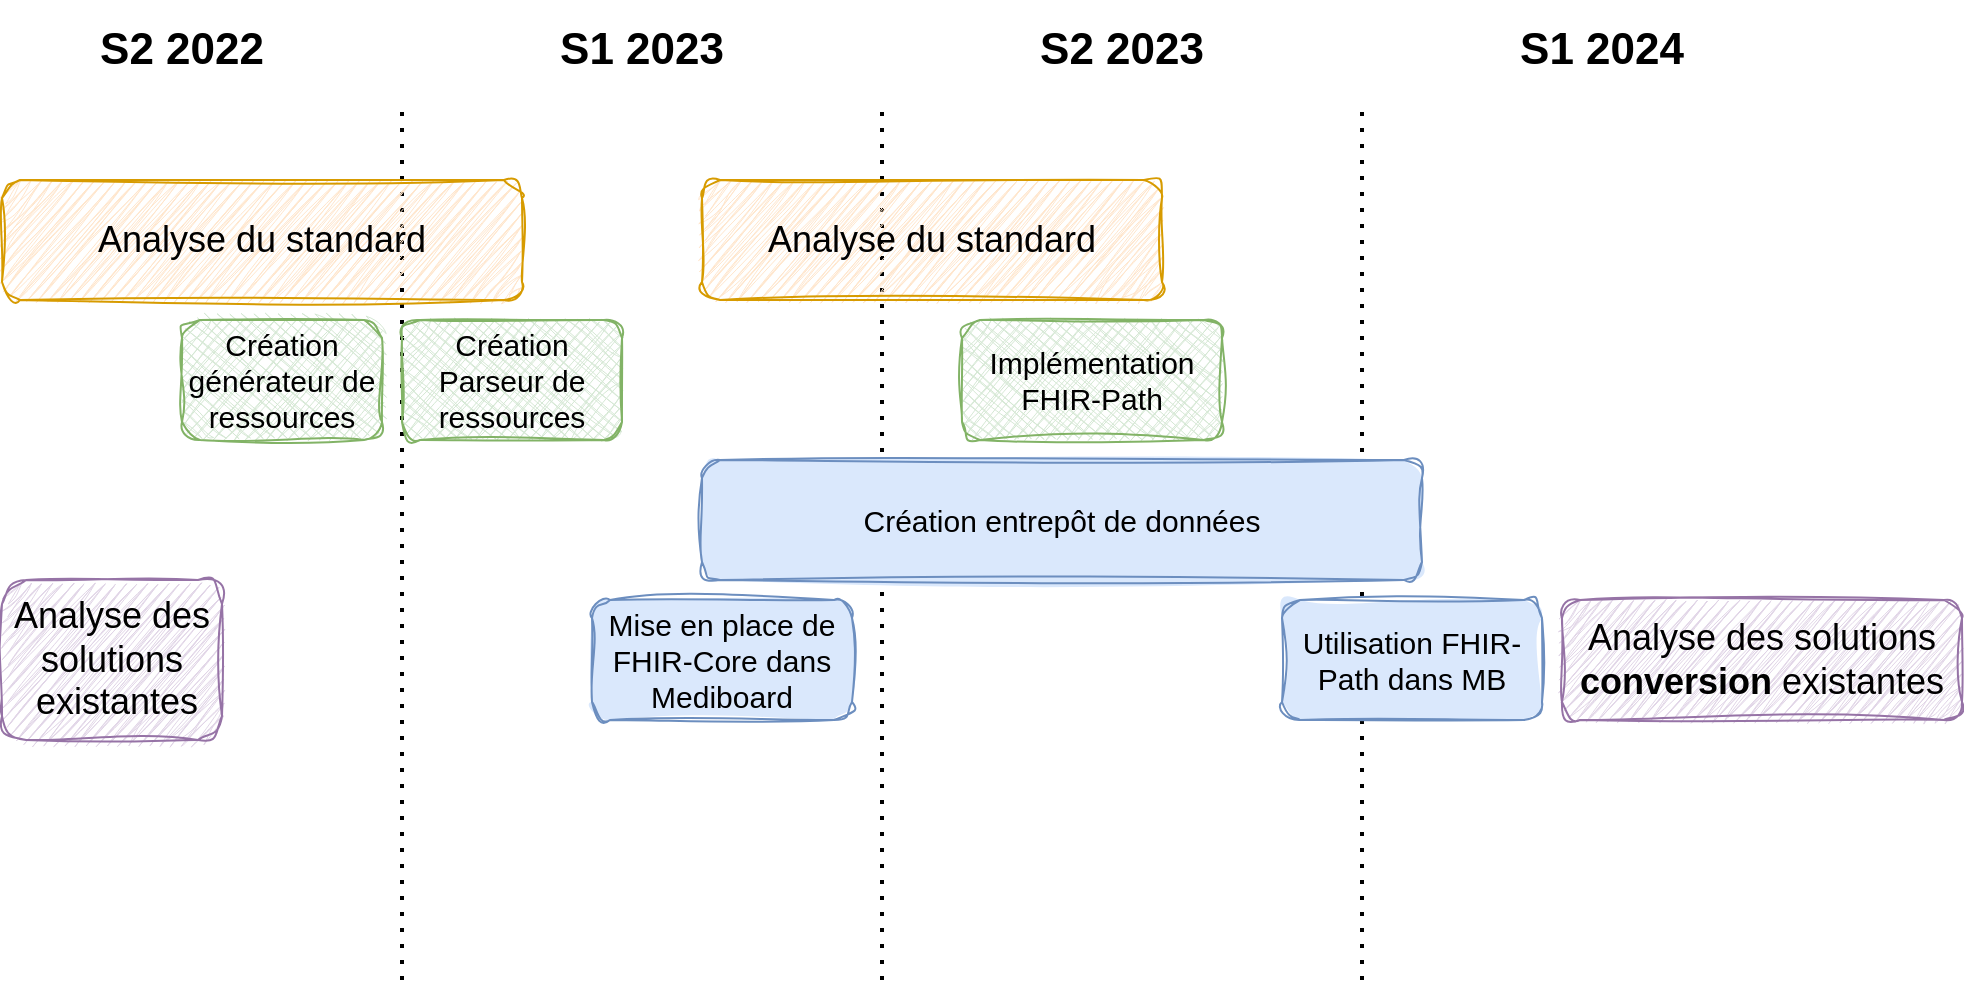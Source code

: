 <mxfile version="24.4.3" type="device">
  <diagram name="Page-1" id="djsT7HnaGVILhqOEj608">
    <mxGraphModel dx="1509" dy="869" grid="1" gridSize="10" guides="1" tooltips="1" connect="1" arrows="1" fold="1" page="1" pageScale="1" pageWidth="850" pageHeight="1100" math="0" shadow="0">
      <root>
        <mxCell id="0" />
        <mxCell id="1" parent="0" />
        <mxCell id="-hqcghnC40Nv8GYOkMqB-1" value="" style="endArrow=none;dashed=1;html=1;dashPattern=1 3;strokeWidth=2;rounded=0;" edge="1" parent="1">
          <mxGeometry width="50" height="50" relative="1" as="geometry">
            <mxPoint x="200" y="720" as="sourcePoint" />
            <mxPoint x="200" y="280" as="targetPoint" />
          </mxGeometry>
        </mxCell>
        <mxCell id="-hqcghnC40Nv8GYOkMqB-2" value="" style="endArrow=none;dashed=1;html=1;dashPattern=1 3;strokeWidth=2;rounded=0;" edge="1" parent="1">
          <mxGeometry width="50" height="50" relative="1" as="geometry">
            <mxPoint x="440" y="720" as="sourcePoint" />
            <mxPoint x="440" y="280" as="targetPoint" />
          </mxGeometry>
        </mxCell>
        <mxCell id="-hqcghnC40Nv8GYOkMqB-3" value="" style="endArrow=none;dashed=1;html=1;dashPattern=1 3;strokeWidth=2;rounded=0;" edge="1" parent="1">
          <mxGeometry width="50" height="50" relative="1" as="geometry">
            <mxPoint x="680" y="720" as="sourcePoint" />
            <mxPoint x="680" y="280" as="targetPoint" />
          </mxGeometry>
        </mxCell>
        <mxCell id="-hqcghnC40Nv8GYOkMqB-6" value="&lt;b&gt;&lt;font style=&quot;font-size: 22px;&quot;&gt;S2 2022&lt;/font&gt;&lt;/b&gt;" style="text;html=1;align=center;verticalAlign=middle;whiteSpace=wrap;rounded=0;" vertex="1" parent="1">
          <mxGeometry x="30" y="230" width="120" height="50" as="geometry" />
        </mxCell>
        <mxCell id="-hqcghnC40Nv8GYOkMqB-7" value="&lt;b&gt;&lt;font style=&quot;font-size: 22px;&quot;&gt;S1 2023&lt;/font&gt;&lt;/b&gt;" style="text;html=1;align=center;verticalAlign=middle;whiteSpace=wrap;rounded=0;" vertex="1" parent="1">
          <mxGeometry x="260" y="230" width="120" height="50" as="geometry" />
        </mxCell>
        <mxCell id="-hqcghnC40Nv8GYOkMqB-8" value="&lt;b&gt;&lt;font style=&quot;font-size: 22px;&quot;&gt;S2 2023&lt;/font&gt;&lt;/b&gt;" style="text;html=1;align=center;verticalAlign=middle;whiteSpace=wrap;rounded=0;" vertex="1" parent="1">
          <mxGeometry x="500" y="230" width="120" height="50" as="geometry" />
        </mxCell>
        <mxCell id="-hqcghnC40Nv8GYOkMqB-9" value="&lt;b&gt;&lt;font style=&quot;font-size: 22px;&quot;&gt;S1 2024&lt;/font&gt;&lt;/b&gt;" style="text;html=1;align=center;verticalAlign=middle;whiteSpace=wrap;rounded=0;" vertex="1" parent="1">
          <mxGeometry x="740" y="230" width="120" height="50" as="geometry" />
        </mxCell>
        <mxCell id="-hqcghnC40Nv8GYOkMqB-14" value="&lt;font style=&quot;font-size: 18px;&quot;&gt;Analyse du standard&lt;/font&gt;" style="rounded=1;whiteSpace=wrap;html=1;fillColor=#ffe6cc;strokeColor=#d79b00;sketch=1;curveFitting=1;jiggle=2;fillStyle=zigzag;" vertex="1" parent="1">
          <mxGeometry y="320" width="260" height="60" as="geometry" />
        </mxCell>
        <mxCell id="-hqcghnC40Nv8GYOkMqB-15" value="&lt;font style=&quot;font-size: 15px;&quot;&gt;Création générateur de ressources&lt;/font&gt;" style="rounded=1;whiteSpace=wrap;html=1;fillColor=#d5e8d4;strokeColor=#82b366;sketch=1;curveFitting=1;jiggle=2;fillStyle=cross-hatch;" vertex="1" parent="1">
          <mxGeometry x="90" y="390" width="100" height="60" as="geometry" />
        </mxCell>
        <mxCell id="-hqcghnC40Nv8GYOkMqB-16" value="&lt;font style=&quot;font-size: 15px;&quot;&gt;Mise en place de FHIR-Core dans Mediboard&lt;/font&gt;" style="rounded=1;whiteSpace=wrap;html=1;fillColor=#dae8fc;strokeColor=#6c8ebf;sketch=1;curveFitting=1;jiggle=2;fillStyle=solid;" vertex="1" parent="1">
          <mxGeometry x="295" y="530" width="130" height="60" as="geometry" />
        </mxCell>
        <mxCell id="-hqcghnC40Nv8GYOkMqB-18" value="&lt;font style=&quot;font-size: 15px;&quot;&gt;Création Parseur de ressources&lt;/font&gt;" style="rounded=1;whiteSpace=wrap;html=1;fillColor=#d5e8d4;strokeColor=#82b366;sketch=1;curveFitting=1;jiggle=2;fillStyle=cross-hatch;" vertex="1" parent="1">
          <mxGeometry x="200" y="390" width="110" height="60" as="geometry" />
        </mxCell>
        <mxCell id="-hqcghnC40Nv8GYOkMqB-19" value="&lt;font style=&quot;font-size: 18px;&quot;&gt;Analyse des solutions &amp;nbsp;existantes&lt;/font&gt;" style="rounded=1;whiteSpace=wrap;html=1;fillColor=#e1d5e7;strokeColor=#9673a6;sketch=1;curveFitting=1;jiggle=2;fillStyle=zigzag;" vertex="1" parent="1">
          <mxGeometry y="520" width="110" height="80" as="geometry" />
        </mxCell>
        <mxCell id="-hqcghnC40Nv8GYOkMqB-20" value="&lt;font style=&quot;font-size: 15px;&quot;&gt;Création entrepôt de données&lt;/font&gt;" style="rounded=1;whiteSpace=wrap;html=1;fillColor=#dae8fc;strokeColor=#6c8ebf;sketch=1;curveFitting=1;jiggle=2;fillStyle=solid;" vertex="1" parent="1">
          <mxGeometry x="350" y="460" width="360" height="60" as="geometry" />
        </mxCell>
        <mxCell id="-hqcghnC40Nv8GYOkMqB-21" value="&lt;font style=&quot;font-size: 15px;&quot;&gt;Implémentation FHIR-Path&lt;/font&gt;" style="rounded=1;whiteSpace=wrap;html=1;fillColor=#d5e8d4;strokeColor=#82b366;sketch=1;curveFitting=1;jiggle=2;fillStyle=cross-hatch;" vertex="1" parent="1">
          <mxGeometry x="480" y="390" width="130" height="60" as="geometry" />
        </mxCell>
        <mxCell id="-hqcghnC40Nv8GYOkMqB-22" value="&lt;font style=&quot;font-size: 15px;&quot;&gt;Utilisation FHIR-Path dans MB&lt;/font&gt;" style="rounded=1;whiteSpace=wrap;html=1;fillColor=#dae8fc;strokeColor=#6c8ebf;sketch=1;curveFitting=1;jiggle=2;fillStyle=solid;" vertex="1" parent="1">
          <mxGeometry x="640" y="530" width="130" height="60" as="geometry" />
        </mxCell>
        <mxCell id="-hqcghnC40Nv8GYOkMqB-24" value="&lt;font style=&quot;font-size: 18px;&quot;&gt;Analyse du standard&lt;/font&gt;" style="rounded=1;whiteSpace=wrap;html=1;fillColor=#ffe6cc;strokeColor=#d79b00;sketch=1;curveFitting=1;jiggle=2;fillStyle=zigzag;" vertex="1" parent="1">
          <mxGeometry x="350" y="320" width="230" height="60" as="geometry" />
        </mxCell>
        <mxCell id="-hqcghnC40Nv8GYOkMqB-25" value="&lt;font style=&quot;font-size: 18px;&quot;&gt;Analyse des solutions &lt;b&gt;conversion&lt;/b&gt; existantes&lt;/font&gt;" style="rounded=1;whiteSpace=wrap;html=1;fillColor=#e1d5e7;strokeColor=#9673a6;sketch=1;curveFitting=1;jiggle=2;fillStyle=zigzag;" vertex="1" parent="1">
          <mxGeometry x="780" y="530" width="200" height="60" as="geometry" />
        </mxCell>
      </root>
    </mxGraphModel>
  </diagram>
</mxfile>
